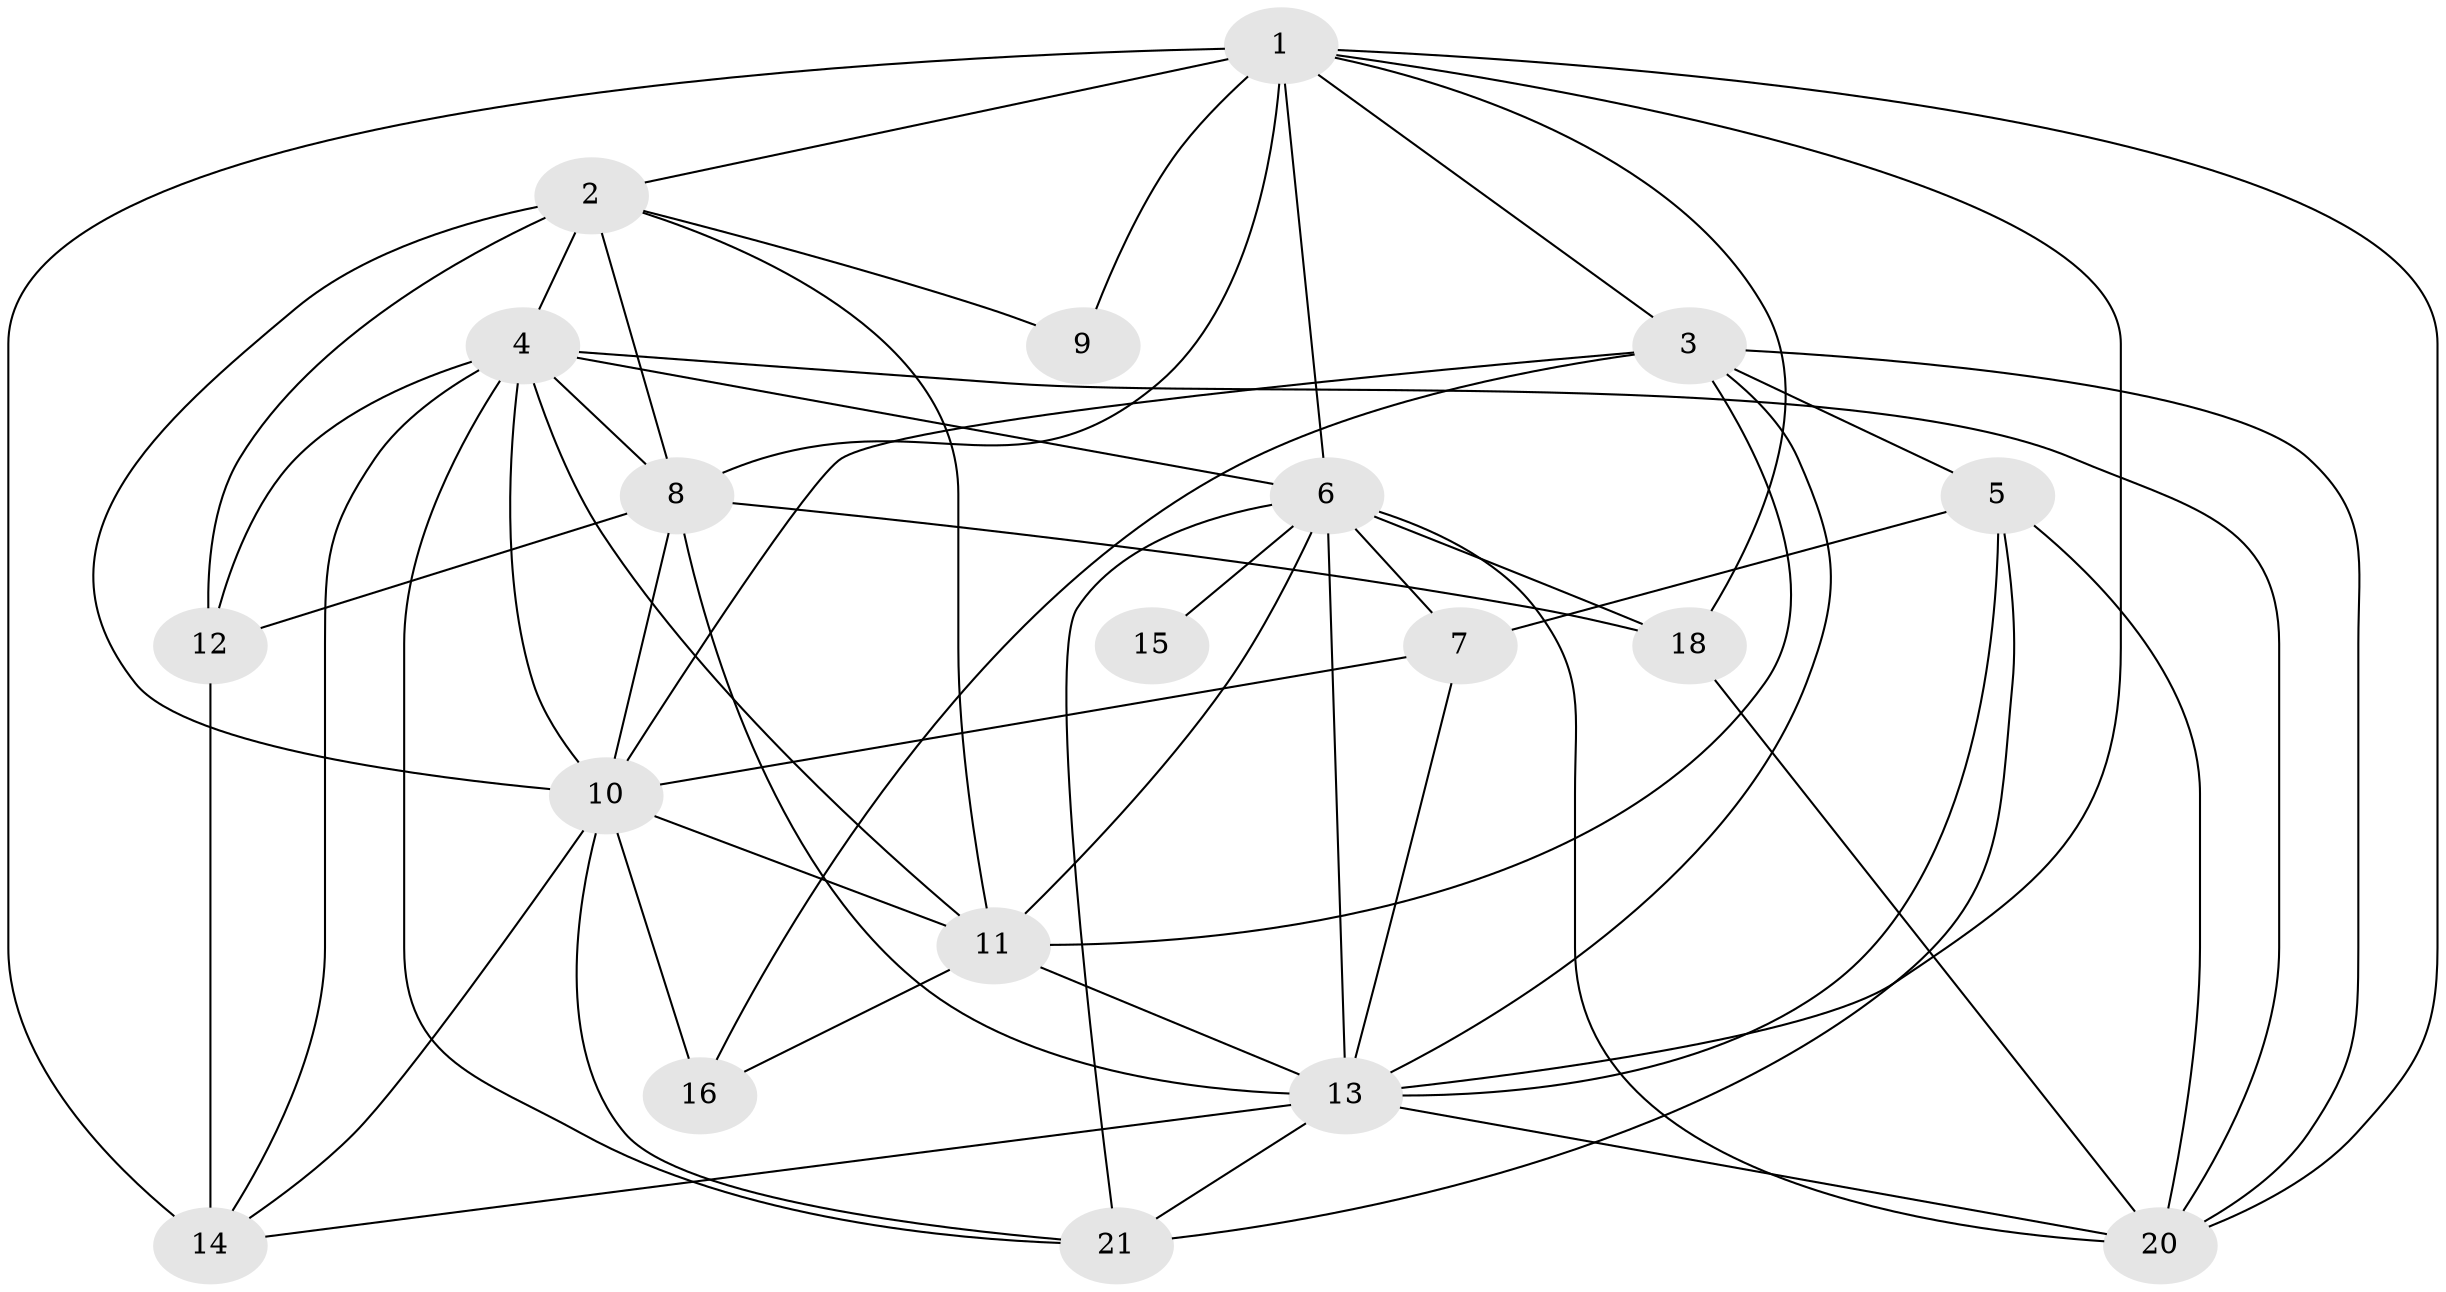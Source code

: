 // original degree distribution, {4: 0.25, 5: 0.15789473684210525, 3: 0.23684210526315788, 7: 0.013157894736842105, 2: 0.15789473684210525, 1: 0.09210526315789473, 6: 0.039473684210526314, 0: 0.05263157894736842}
// Generated by graph-tools (version 1.1) at 2025/48/03/04/25 22:48:03]
// undirected, 19 vertices, 57 edges
graph export_dot {
  node [color=gray90,style=filled];
  1;
  2;
  3;
  4;
  5;
  6;
  7;
  8;
  9;
  10;
  11;
  12;
  13;
  14;
  15;
  16;
  18;
  20;
  21;
  1 -- 2 [weight=1.0];
  1 -- 3 [weight=1.0];
  1 -- 6 [weight=1.0];
  1 -- 8 [weight=1.0];
  1 -- 9 [weight=1.0];
  1 -- 13 [weight=1.0];
  1 -- 14 [weight=2.0];
  1 -- 18 [weight=1.0];
  1 -- 20 [weight=1.0];
  2 -- 4 [weight=1.0];
  2 -- 8 [weight=1.0];
  2 -- 9 [weight=1.0];
  2 -- 10 [weight=2.0];
  2 -- 11 [weight=1.0];
  2 -- 12 [weight=1.0];
  3 -- 5 [weight=1.0];
  3 -- 10 [weight=1.0];
  3 -- 11 [weight=1.0];
  3 -- 13 [weight=1.0];
  3 -- 16 [weight=1.0];
  3 -- 20 [weight=1.0];
  4 -- 6 [weight=1.0];
  4 -- 8 [weight=1.0];
  4 -- 10 [weight=2.0];
  4 -- 11 [weight=1.0];
  4 -- 12 [weight=1.0];
  4 -- 14 [weight=1.0];
  4 -- 20 [weight=1.0];
  4 -- 21 [weight=1.0];
  5 -- 7 [weight=3.0];
  5 -- 13 [weight=1.0];
  5 -- 20 [weight=1.0];
  5 -- 21 [weight=1.0];
  6 -- 7 [weight=1.0];
  6 -- 11 [weight=1.0];
  6 -- 13 [weight=2.0];
  6 -- 15 [weight=1.0];
  6 -- 18 [weight=1.0];
  6 -- 20 [weight=1.0];
  6 -- 21 [weight=1.0];
  7 -- 10 [weight=2.0];
  7 -- 13 [weight=1.0];
  8 -- 10 [weight=1.0];
  8 -- 12 [weight=2.0];
  8 -- 13 [weight=1.0];
  8 -- 18 [weight=1.0];
  10 -- 11 [weight=2.0];
  10 -- 14 [weight=1.0];
  10 -- 16 [weight=2.0];
  10 -- 21 [weight=1.0];
  11 -- 13 [weight=1.0];
  11 -- 16 [weight=1.0];
  12 -- 14 [weight=3.0];
  13 -- 14 [weight=2.0];
  13 -- 20 [weight=1.0];
  13 -- 21 [weight=1.0];
  18 -- 20 [weight=2.0];
}
